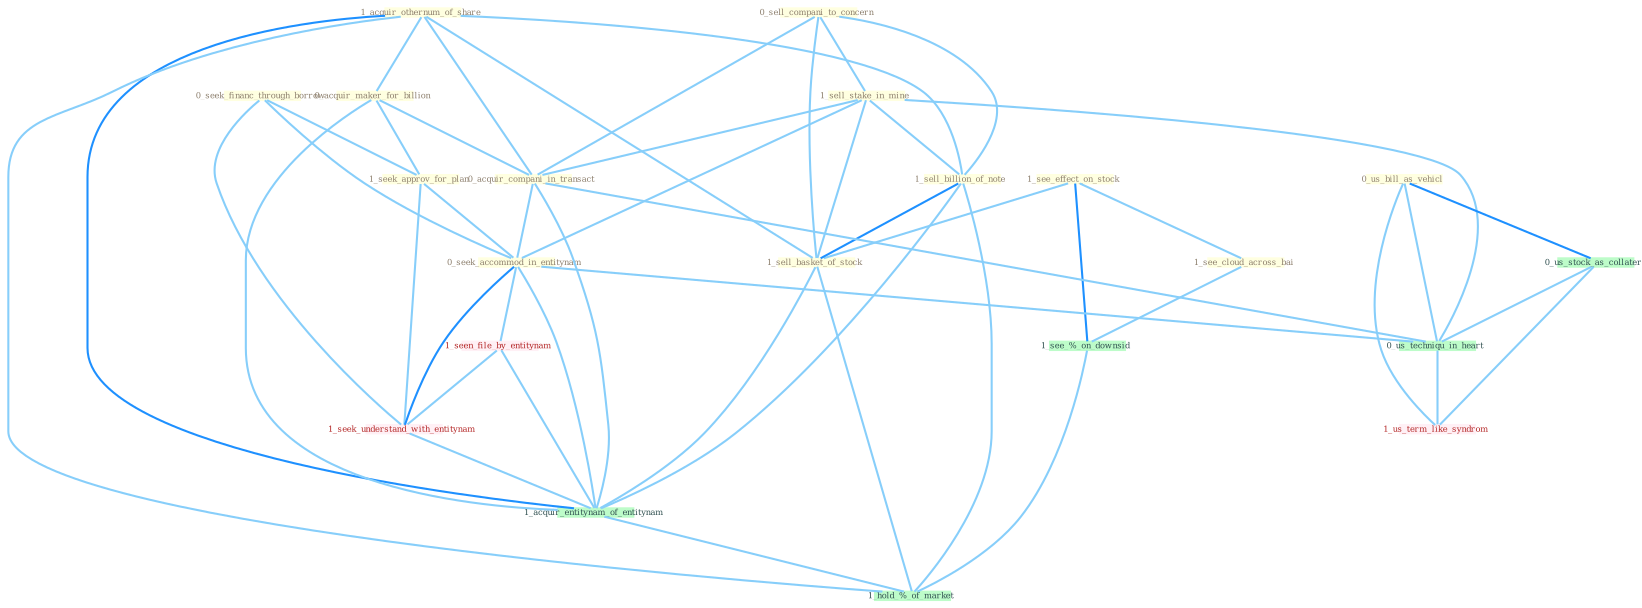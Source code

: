 Graph G{ 
    node
    [shape=polygon,style=filled,width=.5,height=.06,color="#BDFCC9",fixedsize=true,fontsize=4,
    fontcolor="#2f4f4f"];
    {node
    [color="#ffffe0", fontcolor="#8b7d6b"] "1_acquir_othernum_of_share " "0_acquir_maker_for_billion " "1_see_effect_on_stock " "0_sell_compani_to_concern " "1_sell_stake_in_mine " "0_seek_financ_through_borrow " "1_sell_billion_of_note " "0_acquir_compani_in_transact " "1_sell_basket_of_stock " "0_us_bill_as_vehicl " "1_seek_approv_for_plan " "1_see_cloud_across_bai " "0_seek_accommod_in_entitynam "}
{node [color="#fff0f5", fontcolor="#b22222"] "1_seen_file_by_entitynam " "1_seek_understand_with_entitynam " "1_us_term_like_syndrom "}
edge [color="#B0E2FF"];

	"1_acquir_othernum_of_share " -- "0_acquir_maker_for_billion " [w="1", color="#87cefa" ];
	"1_acquir_othernum_of_share " -- "1_sell_billion_of_note " [w="1", color="#87cefa" ];
	"1_acquir_othernum_of_share " -- "0_acquir_compani_in_transact " [w="1", color="#87cefa" ];
	"1_acquir_othernum_of_share " -- "1_sell_basket_of_stock " [w="1", color="#87cefa" ];
	"1_acquir_othernum_of_share " -- "1_acquir_entitynam_of_entitynam " [w="2", color="#1e90ff" , len=0.8];
	"1_acquir_othernum_of_share " -- "1_hold_%_of_market " [w="1", color="#87cefa" ];
	"0_acquir_maker_for_billion " -- "0_acquir_compani_in_transact " [w="1", color="#87cefa" ];
	"0_acquir_maker_for_billion " -- "1_seek_approv_for_plan " [w="1", color="#87cefa" ];
	"0_acquir_maker_for_billion " -- "1_acquir_entitynam_of_entitynam " [w="1", color="#87cefa" ];
	"1_see_effect_on_stock " -- "1_sell_basket_of_stock " [w="1", color="#87cefa" ];
	"1_see_effect_on_stock " -- "1_see_cloud_across_bai " [w="1", color="#87cefa" ];
	"1_see_effect_on_stock " -- "1_see_%_on_downsid " [w="2", color="#1e90ff" , len=0.8];
	"0_sell_compani_to_concern " -- "1_sell_stake_in_mine " [w="1", color="#87cefa" ];
	"0_sell_compani_to_concern " -- "1_sell_billion_of_note " [w="1", color="#87cefa" ];
	"0_sell_compani_to_concern " -- "0_acquir_compani_in_transact " [w="1", color="#87cefa" ];
	"0_sell_compani_to_concern " -- "1_sell_basket_of_stock " [w="1", color="#87cefa" ];
	"1_sell_stake_in_mine " -- "1_sell_billion_of_note " [w="1", color="#87cefa" ];
	"1_sell_stake_in_mine " -- "0_acquir_compani_in_transact " [w="1", color="#87cefa" ];
	"1_sell_stake_in_mine " -- "1_sell_basket_of_stock " [w="1", color="#87cefa" ];
	"1_sell_stake_in_mine " -- "0_seek_accommod_in_entitynam " [w="1", color="#87cefa" ];
	"1_sell_stake_in_mine " -- "0_us_techniqu_in_heart " [w="1", color="#87cefa" ];
	"0_seek_financ_through_borrow " -- "1_seek_approv_for_plan " [w="1", color="#87cefa" ];
	"0_seek_financ_through_borrow " -- "0_seek_accommod_in_entitynam " [w="1", color="#87cefa" ];
	"0_seek_financ_through_borrow " -- "1_seek_understand_with_entitynam " [w="1", color="#87cefa" ];
	"1_sell_billion_of_note " -- "1_sell_basket_of_stock " [w="2", color="#1e90ff" , len=0.8];
	"1_sell_billion_of_note " -- "1_acquir_entitynam_of_entitynam " [w="1", color="#87cefa" ];
	"1_sell_billion_of_note " -- "1_hold_%_of_market " [w="1", color="#87cefa" ];
	"0_acquir_compani_in_transact " -- "0_seek_accommod_in_entitynam " [w="1", color="#87cefa" ];
	"0_acquir_compani_in_transact " -- "1_acquir_entitynam_of_entitynam " [w="1", color="#87cefa" ];
	"0_acquir_compani_in_transact " -- "0_us_techniqu_in_heart " [w="1", color="#87cefa" ];
	"1_sell_basket_of_stock " -- "1_acquir_entitynam_of_entitynam " [w="1", color="#87cefa" ];
	"1_sell_basket_of_stock " -- "1_hold_%_of_market " [w="1", color="#87cefa" ];
	"0_us_bill_as_vehicl " -- "0_us_stock_as_collater " [w="2", color="#1e90ff" , len=0.8];
	"0_us_bill_as_vehicl " -- "0_us_techniqu_in_heart " [w="1", color="#87cefa" ];
	"0_us_bill_as_vehicl " -- "1_us_term_like_syndrom " [w="1", color="#87cefa" ];
	"1_seek_approv_for_plan " -- "0_seek_accommod_in_entitynam " [w="1", color="#87cefa" ];
	"1_seek_approv_for_plan " -- "1_seek_understand_with_entitynam " [w="1", color="#87cefa" ];
	"1_see_cloud_across_bai " -- "1_see_%_on_downsid " [w="1", color="#87cefa" ];
	"0_seek_accommod_in_entitynam " -- "1_seen_file_by_entitynam " [w="1", color="#87cefa" ];
	"0_seek_accommod_in_entitynam " -- "1_seek_understand_with_entitynam " [w="2", color="#1e90ff" , len=0.8];
	"0_seek_accommod_in_entitynam " -- "1_acquir_entitynam_of_entitynam " [w="1", color="#87cefa" ];
	"0_seek_accommod_in_entitynam " -- "0_us_techniqu_in_heart " [w="1", color="#87cefa" ];
	"1_seen_file_by_entitynam " -- "1_seek_understand_with_entitynam " [w="1", color="#87cefa" ];
	"1_seen_file_by_entitynam " -- "1_acquir_entitynam_of_entitynam " [w="1", color="#87cefa" ];
	"0_us_stock_as_collater " -- "0_us_techniqu_in_heart " [w="1", color="#87cefa" ];
	"0_us_stock_as_collater " -- "1_us_term_like_syndrom " [w="1", color="#87cefa" ];
	"1_seek_understand_with_entitynam " -- "1_acquir_entitynam_of_entitynam " [w="1", color="#87cefa" ];
	"1_acquir_entitynam_of_entitynam " -- "1_hold_%_of_market " [w="1", color="#87cefa" ];
	"0_us_techniqu_in_heart " -- "1_us_term_like_syndrom " [w="1", color="#87cefa" ];
	"1_see_%_on_downsid " -- "1_hold_%_of_market " [w="1", color="#87cefa" ];
}